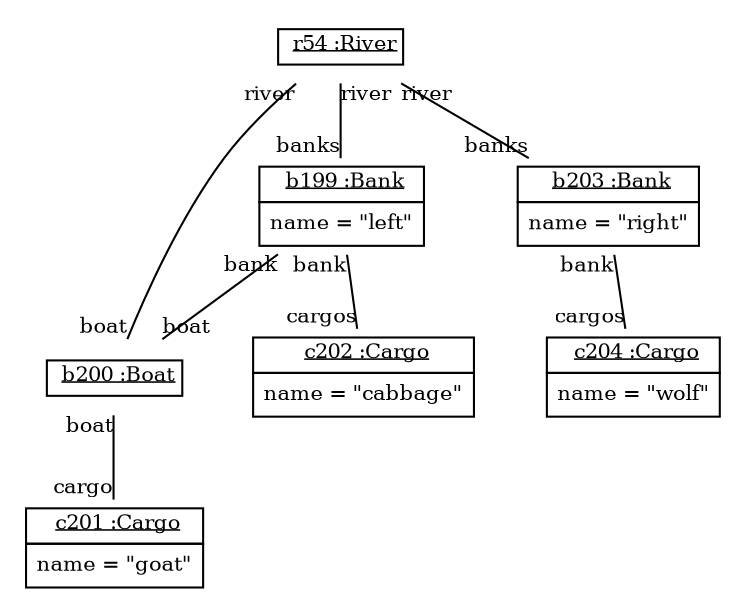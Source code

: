 graph ObjectDiagram {
   node [shape = none, fontsize = 10];
   edge [fontsize = 10];
   compound=true;

r54 [label=<<table border='0' cellborder='1' cellspacing='0'> <tr> <td> <u>r54 :River</u></td></tr></table>>];
b199 [label=<<table border='0' cellborder='1' cellspacing='0'> <tr> <td> <u>b199 :Bank</u></td></tr><tr><td><table border='0' cellborder='0' cellspacing='0'><tr><td align='left'>name = "left"</td></tr></table></td></tr></table>>];
b200 [label=<<table border='0' cellborder='1' cellspacing='0'> <tr> <td> <u>b200 :Boat</u></td></tr></table>>];
c201 [label=<<table border='0' cellborder='1' cellspacing='0'> <tr> <td> <u>c201 :Cargo</u></td></tr><tr><td><table border='0' cellborder='0' cellspacing='0'><tr><td align='left'>name = "goat"</td></tr></table></td></tr></table>>];
c202 [label=<<table border='0' cellborder='1' cellspacing='0'> <tr> <td> <u>c202 :Cargo</u></td></tr><tr><td><table border='0' cellborder='0' cellspacing='0'><tr><td align='left'>name = "cabbage"</td></tr></table></td></tr></table>>];
b203 [label=<<table border='0' cellborder='1' cellspacing='0'> <tr> <td> <u>b203 :Bank</u></td></tr><tr><td><table border='0' cellborder='0' cellspacing='0'><tr><td align='left'>name = "right"</td></tr></table></td></tr></table>>];
c204 [label=<<table border='0' cellborder='1' cellspacing='0'> <tr> <td> <u>c204 :Cargo</u></td></tr><tr><td><table border='0' cellborder='0' cellspacing='0'><tr><td align='left'>name = "wolf"</td></tr></table></td></tr></table>>];

r54 -- b199 [headlabel = "banks" taillabel = "river"];
r54 -- b203 [headlabel = "banks" taillabel = "river"];
r54 -- b200 [headlabel = "boat" taillabel = "river"];
b199 -- b200 [headlabel = "boat" taillabel = "bank"];
b199 -- c202 [headlabel = "cargos" taillabel = "bank"];
b200 -- c201 [headlabel = "cargo" taillabel = "boat"];
b203 -- c204 [headlabel = "cargos" taillabel = "bank"];
}
